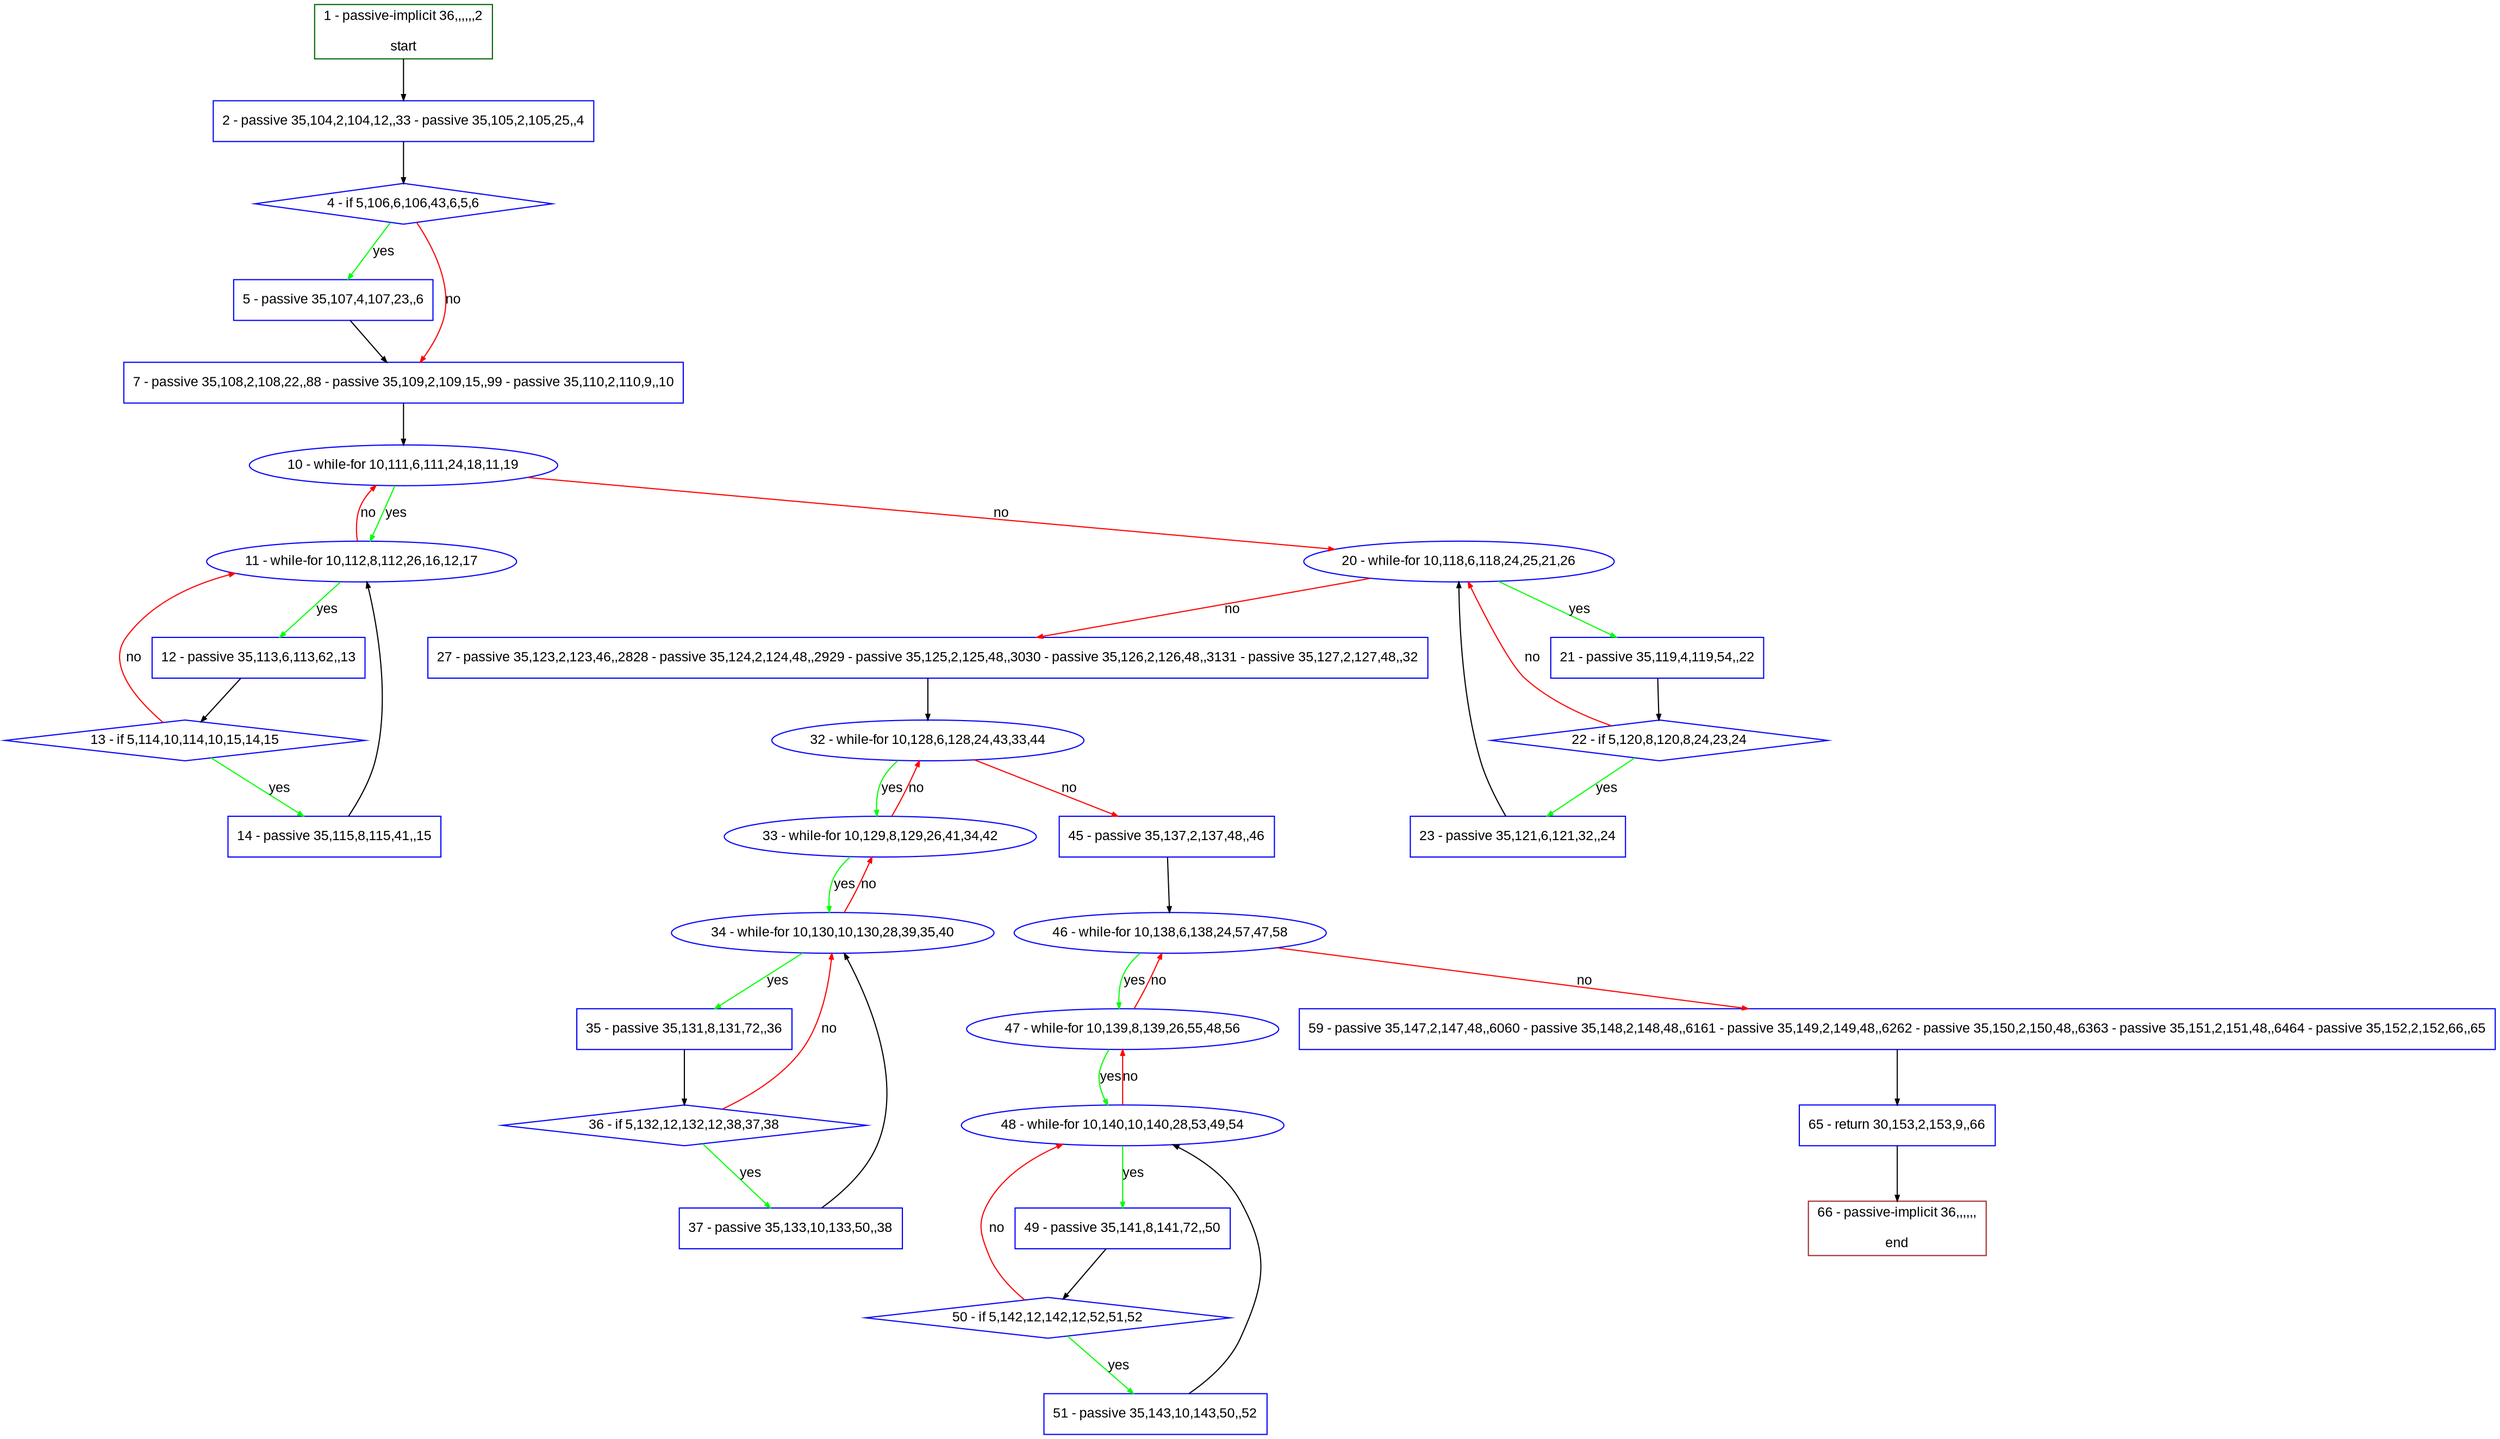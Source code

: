 digraph "" {
  graph [pack="true", label="", fontsize="12", packmode="clust", fontname="Arial", fillcolor="#FFFFCC", bgcolor="white", style="rounded,filled", compound="true"];
  node [node_initialized="no", label="", color="grey", fontsize="12", fillcolor="white", fontname="Arial", style="filled", shape="rectangle", compound="true", fixedsize="false"];
  edge [fontcolor="black", arrowhead="normal", arrowtail="none", arrowsize="0.5", ltail="", label="", color="black", fontsize="12", lhead="", fontname="Arial", dir="forward", compound="true"];
  __N1 [label="2 - passive 35,104,2,104,12,,33 - passive 35,105,2,105,25,,4", color="#0000ff", fillcolor="#ffffff", style="filled", shape="box"];
  __N2 [label="1 - passive-implicit 36,,,,,,2\n\nstart", color="#006400", fillcolor="#ffffff", style="filled", shape="box"];
  __N3 [label="4 - if 5,106,6,106,43,6,5,6", color="#0000ff", fillcolor="#ffffff", style="filled", shape="diamond"];
  __N4 [label="5 - passive 35,107,4,107,23,,6", color="#0000ff", fillcolor="#ffffff", style="filled", shape="box"];
  __N5 [label="7 - passive 35,108,2,108,22,,88 - passive 35,109,2,109,15,,99 - passive 35,110,2,110,9,,10", color="#0000ff", fillcolor="#ffffff", style="filled", shape="box"];
  __N6 [label="10 - while-for 10,111,6,111,24,18,11,19", color="#0000ff", fillcolor="#ffffff", style="filled", shape="oval"];
  __N7 [label="11 - while-for 10,112,8,112,26,16,12,17", color="#0000ff", fillcolor="#ffffff", style="filled", shape="oval"];
  __N8 [label="20 - while-for 10,118,6,118,24,25,21,26", color="#0000ff", fillcolor="#ffffff", style="filled", shape="oval"];
  __N9 [label="12 - passive 35,113,6,113,62,,13", color="#0000ff", fillcolor="#ffffff", style="filled", shape="box"];
  __N10 [label="13 - if 5,114,10,114,10,15,14,15", color="#0000ff", fillcolor="#ffffff", style="filled", shape="diamond"];
  __N11 [label="14 - passive 35,115,8,115,41,,15", color="#0000ff", fillcolor="#ffffff", style="filled", shape="box"];
  __N12 [label="21 - passive 35,119,4,119,54,,22", color="#0000ff", fillcolor="#ffffff", style="filled", shape="box"];
  __N13 [label="27 - passive 35,123,2,123,46,,2828 - passive 35,124,2,124,48,,2929 - passive 35,125,2,125,48,,3030 - passive 35,126,2,126,48,,3131 - passive 35,127,2,127,48,,32", color="#0000ff", fillcolor="#ffffff", style="filled", shape="box"];
  __N14 [label="22 - if 5,120,8,120,8,24,23,24", color="#0000ff", fillcolor="#ffffff", style="filled", shape="diamond"];
  __N15 [label="23 - passive 35,121,6,121,32,,24", color="#0000ff", fillcolor="#ffffff", style="filled", shape="box"];
  __N16 [label="32 - while-for 10,128,6,128,24,43,33,44", color="#0000ff", fillcolor="#ffffff", style="filled", shape="oval"];
  __N17 [label="33 - while-for 10,129,8,129,26,41,34,42", color="#0000ff", fillcolor="#ffffff", style="filled", shape="oval"];
  __N18 [label="45 - passive 35,137,2,137,48,,46", color="#0000ff", fillcolor="#ffffff", style="filled", shape="box"];
  __N19 [label="34 - while-for 10,130,10,130,28,39,35,40", color="#0000ff", fillcolor="#ffffff", style="filled", shape="oval"];
  __N20 [label="35 - passive 35,131,8,131,72,,36", color="#0000ff", fillcolor="#ffffff", style="filled", shape="box"];
  __N21 [label="36 - if 5,132,12,132,12,38,37,38", color="#0000ff", fillcolor="#ffffff", style="filled", shape="diamond"];
  __N22 [label="37 - passive 35,133,10,133,50,,38", color="#0000ff", fillcolor="#ffffff", style="filled", shape="box"];
  __N23 [label="46 - while-for 10,138,6,138,24,57,47,58", color="#0000ff", fillcolor="#ffffff", style="filled", shape="oval"];
  __N24 [label="47 - while-for 10,139,8,139,26,55,48,56", color="#0000ff", fillcolor="#ffffff", style="filled", shape="oval"];
  __N25 [label="59 - passive 35,147,2,147,48,,6060 - passive 35,148,2,148,48,,6161 - passive 35,149,2,149,48,,6262 - passive 35,150,2,150,48,,6363 - passive 35,151,2,151,48,,6464 - passive 35,152,2,152,66,,65", color="#0000ff", fillcolor="#ffffff", style="filled", shape="box"];
  __N26 [label="48 - while-for 10,140,10,140,28,53,49,54", color="#0000ff", fillcolor="#ffffff", style="filled", shape="oval"];
  __N27 [label="49 - passive 35,141,8,141,72,,50", color="#0000ff", fillcolor="#ffffff", style="filled", shape="box"];
  __N28 [label="50 - if 5,142,12,142,12,52,51,52", color="#0000ff", fillcolor="#ffffff", style="filled", shape="diamond"];
  __N29 [label="51 - passive 35,143,10,143,50,,52", color="#0000ff", fillcolor="#ffffff", style="filled", shape="box"];
  __N30 [label="65 - return 30,153,2,153,9,,66", color="#0000ff", fillcolor="#ffffff", style="filled", shape="box"];
  __N31 [label="66 - passive-implicit 36,,,,,,\n\nend", color="#a52a2a", fillcolor="#ffffff", style="filled", shape="box"];
  __N2 -> __N1 [arrowhead="normal", arrowtail="none", color="#000000", label="", dir="forward"];
  __N1 -> __N3 [arrowhead="normal", arrowtail="none", color="#000000", label="", dir="forward"];
  __N3 -> __N4 [arrowhead="normal", arrowtail="none", color="#00ff00", label="yes", dir="forward"];
  __N3 -> __N5 [arrowhead="normal", arrowtail="none", color="#ff0000", label="no", dir="forward"];
  __N4 -> __N5 [arrowhead="normal", arrowtail="none", color="#000000", label="", dir="forward"];
  __N5 -> __N6 [arrowhead="normal", arrowtail="none", color="#000000", label="", dir="forward"];
  __N6 -> __N7 [arrowhead="normal", arrowtail="none", color="#00ff00", label="yes", dir="forward"];
  __N7 -> __N6 [arrowhead="normal", arrowtail="none", color="#ff0000", label="no", dir="forward"];
  __N6 -> __N8 [arrowhead="normal", arrowtail="none", color="#ff0000", label="no", dir="forward"];
  __N7 -> __N9 [arrowhead="normal", arrowtail="none", color="#00ff00", label="yes", dir="forward"];
  __N9 -> __N10 [arrowhead="normal", arrowtail="none", color="#000000", label="", dir="forward"];
  __N10 -> __N7 [arrowhead="normal", arrowtail="none", color="#ff0000", label="no", dir="forward"];
  __N10 -> __N11 [arrowhead="normal", arrowtail="none", color="#00ff00", label="yes", dir="forward"];
  __N11 -> __N7 [arrowhead="normal", arrowtail="none", color="#000000", label="", dir="forward"];
  __N8 -> __N12 [arrowhead="normal", arrowtail="none", color="#00ff00", label="yes", dir="forward"];
  __N8 -> __N13 [arrowhead="normal", arrowtail="none", color="#ff0000", label="no", dir="forward"];
  __N12 -> __N14 [arrowhead="normal", arrowtail="none", color="#000000", label="", dir="forward"];
  __N14 -> __N8 [arrowhead="normal", arrowtail="none", color="#ff0000", label="no", dir="forward"];
  __N14 -> __N15 [arrowhead="normal", arrowtail="none", color="#00ff00", label="yes", dir="forward"];
  __N15 -> __N8 [arrowhead="normal", arrowtail="none", color="#000000", label="", dir="forward"];
  __N13 -> __N16 [arrowhead="normal", arrowtail="none", color="#000000", label="", dir="forward"];
  __N16 -> __N17 [arrowhead="normal", arrowtail="none", color="#00ff00", label="yes", dir="forward"];
  __N17 -> __N16 [arrowhead="normal", arrowtail="none", color="#ff0000", label="no", dir="forward"];
  __N16 -> __N18 [arrowhead="normal", arrowtail="none", color="#ff0000", label="no", dir="forward"];
  __N17 -> __N19 [arrowhead="normal", arrowtail="none", color="#00ff00", label="yes", dir="forward"];
  __N19 -> __N17 [arrowhead="normal", arrowtail="none", color="#ff0000", label="no", dir="forward"];
  __N19 -> __N20 [arrowhead="normal", arrowtail="none", color="#00ff00", label="yes", dir="forward"];
  __N20 -> __N21 [arrowhead="normal", arrowtail="none", color="#000000", label="", dir="forward"];
  __N21 -> __N19 [arrowhead="normal", arrowtail="none", color="#ff0000", label="no", dir="forward"];
  __N21 -> __N22 [arrowhead="normal", arrowtail="none", color="#00ff00", label="yes", dir="forward"];
  __N22 -> __N19 [arrowhead="normal", arrowtail="none", color="#000000", label="", dir="forward"];
  __N18 -> __N23 [arrowhead="normal", arrowtail="none", color="#000000", label="", dir="forward"];
  __N23 -> __N24 [arrowhead="normal", arrowtail="none", color="#00ff00", label="yes", dir="forward"];
  __N24 -> __N23 [arrowhead="normal", arrowtail="none", color="#ff0000", label="no", dir="forward"];
  __N23 -> __N25 [arrowhead="normal", arrowtail="none", color="#ff0000", label="no", dir="forward"];
  __N24 -> __N26 [arrowhead="normal", arrowtail="none", color="#00ff00", label="yes", dir="forward"];
  __N26 -> __N24 [arrowhead="normal", arrowtail="none", color="#ff0000", label="no", dir="forward"];
  __N26 -> __N27 [arrowhead="normal", arrowtail="none", color="#00ff00", label="yes", dir="forward"];
  __N27 -> __N28 [arrowhead="normal", arrowtail="none", color="#000000", label="", dir="forward"];
  __N28 -> __N26 [arrowhead="normal", arrowtail="none", color="#ff0000", label="no", dir="forward"];
  __N28 -> __N29 [arrowhead="normal", arrowtail="none", color="#00ff00", label="yes", dir="forward"];
  __N29 -> __N26 [arrowhead="normal", arrowtail="none", color="#000000", label="", dir="forward"];
  __N25 -> __N30 [arrowhead="normal", arrowtail="none", color="#000000", label="", dir="forward"];
  __N30 -> __N31 [arrowhead="normal", arrowtail="none", color="#000000", label="", dir="forward"];
}
